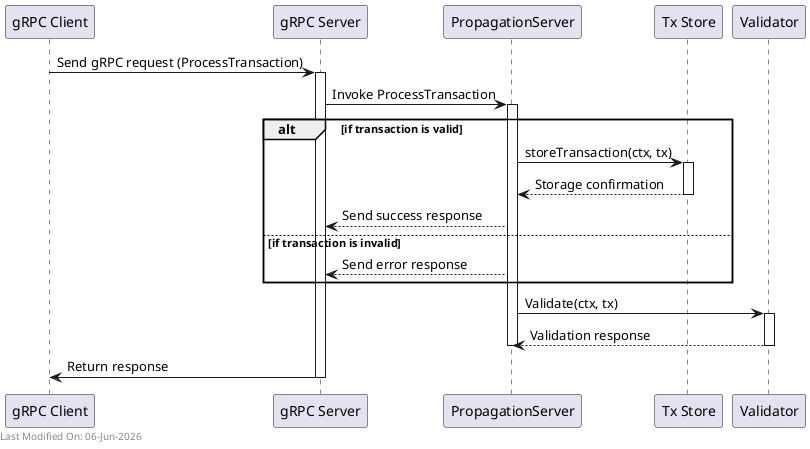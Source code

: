 @startuml

participant "gRPC Client" as Client
participant "gRPC Server" as Server
participant "PropagationServer" as PropagationServer
participant "Tx Store" as TxStore
participant "Validator" as Validator

Client -> Server: Send gRPC request (ProcessTransaction)
activate Server

Server -> PropagationServer: Invoke ProcessTransaction
activate PropagationServer


alt if transaction is valid
    PropagationServer -> TxStore: storeTransaction(ctx, tx)
    activate TxStore
    TxStore --> PropagationServer: Storage confirmation
    deactivate TxStore
    PropagationServer --> Server: Send success response
else if transaction is invalid
    PropagationServer --> Server: Send error response
end


PropagationServer -> Validator: Validate(ctx, tx)
activate Validator
Validator --> PropagationServer: Validation response
deactivate Validator

deactivate PropagationServer
Server -> Client: Return response
deactivate Server

left footer Last Modified On: %date("dd-MMM-yyyy")

@enduml

